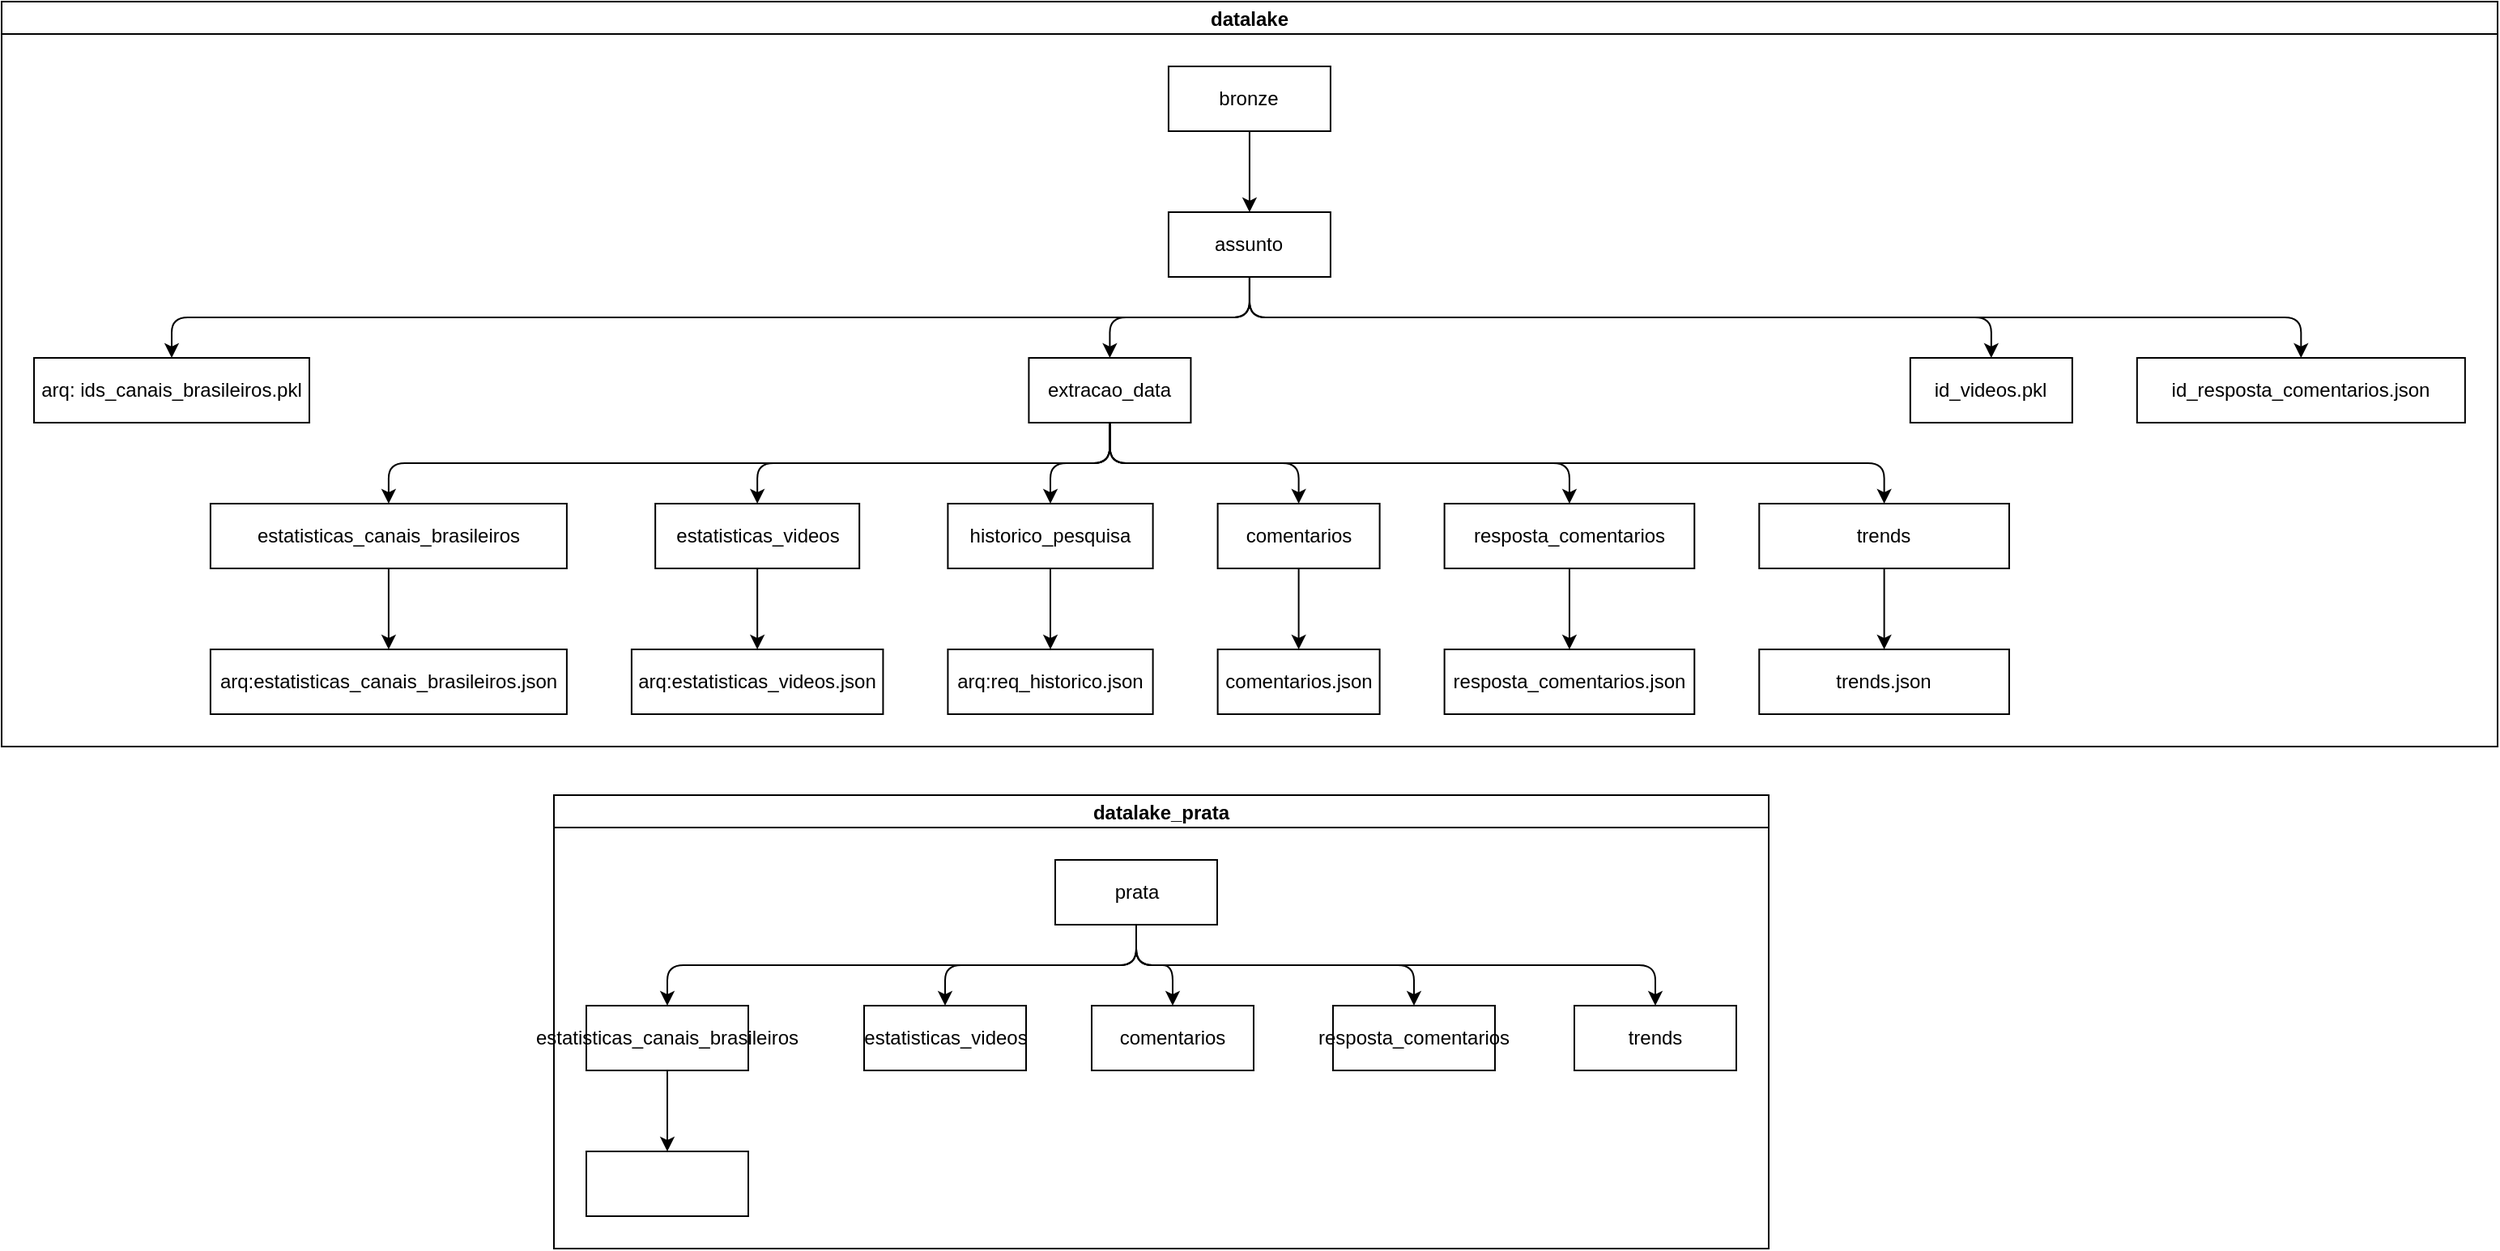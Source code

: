 <mxfile version="24.5.3" type="device">
  <diagram name="Página-1" id="1oK6IXpEQPkTwQP_Tywj">
    <mxGraphModel dx="2261" dy="832" grid="1" gridSize="10" guides="1" tooltips="1" connect="1" arrows="1" fold="1" page="1" pageScale="1" pageWidth="827" pageHeight="1169" math="0" shadow="0">
      <root>
        <mxCell id="0" />
        <mxCell id="1" parent="0" />
        <mxCell id="MQBegtAZe7lp4aGN-AtD-7" value="datalake" style="swimlane;startSize=20;horizontal=1;childLayout=treeLayout;horizontalTree=0;sortEdges=1;resizable=0;containerType=tree;fontSize=12;" vertex="1" parent="1">
          <mxGeometry x="-201" y="40" width="1541" height="460" as="geometry" />
        </mxCell>
        <mxCell id="MQBegtAZe7lp4aGN-AtD-8" value="bronze" style="whiteSpace=wrap;html=1;" vertex="1" parent="MQBegtAZe7lp4aGN-AtD-7">
          <mxGeometry x="720.463" y="40" width="100" height="40" as="geometry" />
        </mxCell>
        <mxCell id="MQBegtAZe7lp4aGN-AtD-9" value="assunto" style="whiteSpace=wrap;html=1;" vertex="1" parent="MQBegtAZe7lp4aGN-AtD-7">
          <mxGeometry x="720.463" y="130" width="100" height="40" as="geometry" />
        </mxCell>
        <mxCell id="MQBegtAZe7lp4aGN-AtD-10" value="" style="edgeStyle=elbowEdgeStyle;elbow=vertical;html=1;rounded=1;curved=0;sourcePerimeterSpacing=0;targetPerimeterSpacing=0;startSize=6;endSize=6;" edge="1" parent="MQBegtAZe7lp4aGN-AtD-7" source="MQBegtAZe7lp4aGN-AtD-8" target="MQBegtAZe7lp4aGN-AtD-9">
          <mxGeometry relative="1" as="geometry" />
        </mxCell>
        <mxCell id="MQBegtAZe7lp4aGN-AtD-13" value="" style="edgeStyle=elbowEdgeStyle;elbow=vertical;html=1;rounded=1;curved=0;sourcePerimeterSpacing=0;targetPerimeterSpacing=0;startSize=6;endSize=6;" edge="1" target="MQBegtAZe7lp4aGN-AtD-14" source="MQBegtAZe7lp4aGN-AtD-9" parent="MQBegtAZe7lp4aGN-AtD-7">
          <mxGeometry relative="1" as="geometry">
            <mxPoint x="-5080.791" y="140" as="sourcePoint" />
          </mxGeometry>
        </mxCell>
        <mxCell id="MQBegtAZe7lp4aGN-AtD-14" value="arq: ids_canais_brasileiros.pkl" style="whiteSpace=wrap;html=1;" vertex="1" parent="MQBegtAZe7lp4aGN-AtD-7">
          <mxGeometry x="20" y="220" width="170" height="40" as="geometry" />
        </mxCell>
        <mxCell id="MQBegtAZe7lp4aGN-AtD-17" value="" style="edgeStyle=elbowEdgeStyle;elbow=vertical;html=1;rounded=1;curved=0;sourcePerimeterSpacing=0;targetPerimeterSpacing=0;startSize=6;endSize=6;" edge="1" target="MQBegtAZe7lp4aGN-AtD-18" source="MQBegtAZe7lp4aGN-AtD-9" parent="MQBegtAZe7lp4aGN-AtD-7">
          <mxGeometry relative="1" as="geometry">
            <mxPoint x="-5010.791" y="230" as="sourcePoint" />
          </mxGeometry>
        </mxCell>
        <mxCell id="MQBegtAZe7lp4aGN-AtD-18" value="extracao_data" style="whiteSpace=wrap;html=1;" vertex="1" parent="MQBegtAZe7lp4aGN-AtD-7">
          <mxGeometry x="634.208" y="220" width="100" height="40" as="geometry" />
        </mxCell>
        <mxCell id="MQBegtAZe7lp4aGN-AtD-21" value="" style="edgeStyle=elbowEdgeStyle;elbow=vertical;html=1;rounded=1;curved=0;sourcePerimeterSpacing=0;targetPerimeterSpacing=0;startSize=6;endSize=6;" edge="1" target="MQBegtAZe7lp4aGN-AtD-22" source="MQBegtAZe7lp4aGN-AtD-18" parent="MQBegtAZe7lp4aGN-AtD-7">
          <mxGeometry relative="1" as="geometry">
            <mxPoint x="-4822.791" y="230" as="sourcePoint" />
          </mxGeometry>
        </mxCell>
        <mxCell id="MQBegtAZe7lp4aGN-AtD-22" value="estatisticas_canais_brasileiros" style="whiteSpace=wrap;html=1;" vertex="1" parent="MQBegtAZe7lp4aGN-AtD-7">
          <mxGeometry x="128.948" y="310" width="220" height="40" as="geometry" />
        </mxCell>
        <mxCell id="MQBegtAZe7lp4aGN-AtD-25" value="" style="edgeStyle=elbowEdgeStyle;elbow=vertical;html=1;rounded=1;curved=0;sourcePerimeterSpacing=0;targetPerimeterSpacing=0;startSize=6;endSize=6;" edge="1" target="MQBegtAZe7lp4aGN-AtD-26" source="MQBegtAZe7lp4aGN-AtD-18" parent="MQBegtAZe7lp4aGN-AtD-7">
          <mxGeometry relative="1" as="geometry">
            <mxPoint x="-4384.991" y="240" as="sourcePoint" />
          </mxGeometry>
        </mxCell>
        <mxCell id="MQBegtAZe7lp4aGN-AtD-26" value="estatisticas_videos" style="whiteSpace=wrap;html=1;" vertex="1" parent="MQBegtAZe7lp4aGN-AtD-7">
          <mxGeometry x="403.578" y="310" width="126" height="40" as="geometry" />
        </mxCell>
        <mxCell id="MQBegtAZe7lp4aGN-AtD-29" value="" style="edgeStyle=elbowEdgeStyle;elbow=vertical;html=1;rounded=1;curved=0;sourcePerimeterSpacing=0;targetPerimeterSpacing=0;startSize=6;endSize=6;" edge="1" target="MQBegtAZe7lp4aGN-AtD-30" source="MQBegtAZe7lp4aGN-AtD-9" parent="MQBegtAZe7lp4aGN-AtD-7">
          <mxGeometry relative="1" as="geometry">
            <mxPoint x="-3938.791" y="240" as="sourcePoint" />
          </mxGeometry>
        </mxCell>
        <mxCell id="MQBegtAZe7lp4aGN-AtD-30" value="id_videos.pkl" style="whiteSpace=wrap;html=1;" vertex="1" parent="MQBegtAZe7lp4aGN-AtD-7">
          <mxGeometry x="1178.416" y="220" width="100" height="40" as="geometry" />
        </mxCell>
        <mxCell id="MQBegtAZe7lp4aGN-AtD-31" value="" style="edgeStyle=elbowEdgeStyle;elbow=vertical;html=1;rounded=1;curved=0;sourcePerimeterSpacing=0;targetPerimeterSpacing=0;startSize=6;endSize=6;" edge="1" target="MQBegtAZe7lp4aGN-AtD-32" source="MQBegtAZe7lp4aGN-AtD-18" parent="MQBegtAZe7lp4aGN-AtD-7">
          <mxGeometry relative="1" as="geometry">
            <mxPoint x="-3649.591" y="240" as="sourcePoint" />
          </mxGeometry>
        </mxCell>
        <mxCell id="MQBegtAZe7lp4aGN-AtD-32" value="historico_pesquisa" style="whiteSpace=wrap;html=1;" vertex="1" parent="MQBegtAZe7lp4aGN-AtD-7">
          <mxGeometry x="584.208" y="310" width="126.6" height="40" as="geometry" />
        </mxCell>
        <mxCell id="MQBegtAZe7lp4aGN-AtD-33" value="" style="edgeStyle=elbowEdgeStyle;elbow=vertical;html=1;rounded=1;curved=0;sourcePerimeterSpacing=0;targetPerimeterSpacing=0;startSize=6;endSize=6;" edge="1" target="MQBegtAZe7lp4aGN-AtD-34" source="MQBegtAZe7lp4aGN-AtD-32" parent="MQBegtAZe7lp4aGN-AtD-7">
          <mxGeometry relative="1" as="geometry">
            <mxPoint x="-3268.951" y="330" as="sourcePoint" />
          </mxGeometry>
        </mxCell>
        <mxCell id="MQBegtAZe7lp4aGN-AtD-34" value="arq:req_historico.json" style="whiteSpace=wrap;html=1;" vertex="1" parent="MQBegtAZe7lp4aGN-AtD-7">
          <mxGeometry x="584.208" y="400" width="126.6" height="40" as="geometry" />
        </mxCell>
        <mxCell id="MQBegtAZe7lp4aGN-AtD-35" value="" style="edgeStyle=elbowEdgeStyle;elbow=vertical;html=1;rounded=1;curved=0;sourcePerimeterSpacing=0;targetPerimeterSpacing=0;startSize=6;endSize=6;" edge="1" target="MQBegtAZe7lp4aGN-AtD-36" source="MQBegtAZe7lp4aGN-AtD-26" parent="MQBegtAZe7lp4aGN-AtD-7">
          <mxGeometry relative="1" as="geometry">
            <mxPoint x="-3268.831" y="330" as="sourcePoint" />
          </mxGeometry>
        </mxCell>
        <mxCell id="MQBegtAZe7lp4aGN-AtD-36" value="arq:estatisticas_videos.json" style="whiteSpace=wrap;html=1;" vertex="1" parent="MQBegtAZe7lp4aGN-AtD-7">
          <mxGeometry x="388.948" y="400" width="155.26" height="40" as="geometry" />
        </mxCell>
        <mxCell id="MQBegtAZe7lp4aGN-AtD-37" value="" style="edgeStyle=elbowEdgeStyle;elbow=vertical;html=1;rounded=1;curved=0;sourcePerimeterSpacing=0;targetPerimeterSpacing=0;startSize=6;endSize=6;" edge="1" target="MQBegtAZe7lp4aGN-AtD-38" source="MQBegtAZe7lp4aGN-AtD-22" parent="MQBegtAZe7lp4aGN-AtD-7">
          <mxGeometry relative="1" as="geometry">
            <mxPoint x="-3268.365" y="330" as="sourcePoint" />
          </mxGeometry>
        </mxCell>
        <mxCell id="MQBegtAZe7lp4aGN-AtD-38" value="arq:estatisticas_canais_brasileiros.json" style="whiteSpace=wrap;html=1;" vertex="1" parent="MQBegtAZe7lp4aGN-AtD-7">
          <mxGeometry x="128.948" y="400" width="220" height="40" as="geometry" />
        </mxCell>
        <mxCell id="MQBegtAZe7lp4aGN-AtD-39" value="" style="edgeStyle=elbowEdgeStyle;elbow=vertical;html=1;rounded=1;curved=0;sourcePerimeterSpacing=0;targetPerimeterSpacing=0;startSize=6;endSize=6;" edge="1" target="MQBegtAZe7lp4aGN-AtD-40" source="MQBegtAZe7lp4aGN-AtD-18" parent="MQBegtAZe7lp4aGN-AtD-7">
          <mxGeometry relative="1" as="geometry">
            <mxPoint x="-3303.535" y="240" as="sourcePoint" />
          </mxGeometry>
        </mxCell>
        <mxCell id="MQBegtAZe7lp4aGN-AtD-40" value="comentarios" style="whiteSpace=wrap;html=1;" vertex="1" parent="MQBegtAZe7lp4aGN-AtD-7">
          <mxGeometry x="750.808" y="310" width="100" height="40" as="geometry" />
        </mxCell>
        <mxCell id="MQBegtAZe7lp4aGN-AtD-41" value="" style="edgeStyle=elbowEdgeStyle;elbow=vertical;html=1;rounded=1;curved=0;sourcePerimeterSpacing=0;targetPerimeterSpacing=0;startSize=6;endSize=6;" edge="1" target="MQBegtAZe7lp4aGN-AtD-42" source="MQBegtAZe7lp4aGN-AtD-40" parent="MQBegtAZe7lp4aGN-AtD-7">
          <mxGeometry relative="1" as="geometry">
            <mxPoint x="-2844.791" y="330" as="sourcePoint" />
          </mxGeometry>
        </mxCell>
        <mxCell id="MQBegtAZe7lp4aGN-AtD-42" value="comentarios.json" style="whiteSpace=wrap;html=1;" vertex="1" parent="MQBegtAZe7lp4aGN-AtD-7">
          <mxGeometry x="750.808" y="400" width="100" height="40" as="geometry" />
        </mxCell>
        <mxCell id="MQBegtAZe7lp4aGN-AtD-43" value="" style="edgeStyle=elbowEdgeStyle;elbow=vertical;html=1;rounded=1;curved=0;sourcePerimeterSpacing=0;targetPerimeterSpacing=0;startSize=6;endSize=6;" edge="1" target="MQBegtAZe7lp4aGN-AtD-44" source="MQBegtAZe7lp4aGN-AtD-9" parent="MQBegtAZe7lp4aGN-AtD-7">
          <mxGeometry relative="1" as="geometry">
            <mxPoint x="-2879.791" y="240" as="sourcePoint" />
          </mxGeometry>
        </mxCell>
        <mxCell id="MQBegtAZe7lp4aGN-AtD-44" value="id_resposta_comentarios.json" style="whiteSpace=wrap;html=1;" vertex="1" parent="MQBegtAZe7lp4aGN-AtD-7">
          <mxGeometry x="1318.416" y="220" width="202.51" height="40" as="geometry" />
        </mxCell>
        <mxCell id="MQBegtAZe7lp4aGN-AtD-45" value="" style="edgeStyle=elbowEdgeStyle;elbow=vertical;html=1;rounded=1;curved=0;sourcePerimeterSpacing=0;targetPerimeterSpacing=0;startSize=6;endSize=6;" edge="1" target="MQBegtAZe7lp4aGN-AtD-46" source="MQBegtAZe7lp4aGN-AtD-18" parent="MQBegtAZe7lp4aGN-AtD-7">
          <mxGeometry relative="1" as="geometry">
            <mxPoint x="-2147.925" y="300" as="sourcePoint" />
          </mxGeometry>
        </mxCell>
        <mxCell id="MQBegtAZe7lp4aGN-AtD-46" value="resposta_comentarios" style="whiteSpace=wrap;html=1;" vertex="1" parent="MQBegtAZe7lp4aGN-AtD-7">
          <mxGeometry x="890.808" y="310" width="154.33" height="40" as="geometry" />
        </mxCell>
        <mxCell id="MQBegtAZe7lp4aGN-AtD-47" value="" style="edgeStyle=elbowEdgeStyle;elbow=vertical;html=1;rounded=1;curved=0;sourcePerimeterSpacing=0;targetPerimeterSpacing=0;startSize=6;endSize=6;" edge="1" target="MQBegtAZe7lp4aGN-AtD-48" source="MQBegtAZe7lp4aGN-AtD-46" parent="MQBegtAZe7lp4aGN-AtD-7">
          <mxGeometry relative="1" as="geometry">
            <mxPoint x="-909.927" y="300" as="sourcePoint" />
          </mxGeometry>
        </mxCell>
        <mxCell id="MQBegtAZe7lp4aGN-AtD-48" value="resposta_comentarios.json" style="whiteSpace=wrap;html=1;" vertex="1" parent="MQBegtAZe7lp4aGN-AtD-7">
          <mxGeometry x="890.808" y="400" width="154.33" height="40" as="geometry" />
        </mxCell>
        <mxCell id="MQBegtAZe7lp4aGN-AtD-51" value="" style="edgeStyle=elbowEdgeStyle;elbow=vertical;html=1;rounded=1;curved=0;sourcePerimeterSpacing=0;targetPerimeterSpacing=0;startSize=6;endSize=6;" edge="1" target="MQBegtAZe7lp4aGN-AtD-52" source="MQBegtAZe7lp4aGN-AtD-18" parent="MQBegtAZe7lp4aGN-AtD-7">
          <mxGeometry relative="1" as="geometry">
            <mxPoint x="-217.731" y="300" as="sourcePoint" />
          </mxGeometry>
        </mxCell>
        <mxCell id="MQBegtAZe7lp4aGN-AtD-52" value="trends" style="whiteSpace=wrap;html=1;" vertex="1" parent="MQBegtAZe7lp4aGN-AtD-7">
          <mxGeometry x="1085.138" y="310" width="154.33" height="40" as="geometry" />
        </mxCell>
        <mxCell id="MQBegtAZe7lp4aGN-AtD-53" value="" style="edgeStyle=elbowEdgeStyle;elbow=vertical;html=1;rounded=1;curved=0;sourcePerimeterSpacing=0;targetPerimeterSpacing=0;startSize=6;endSize=6;" edge="1" target="MQBegtAZe7lp4aGN-AtD-54" source="MQBegtAZe7lp4aGN-AtD-52" parent="MQBegtAZe7lp4aGN-AtD-7">
          <mxGeometry relative="1" as="geometry">
            <mxPoint x="483" y="300" as="sourcePoint" />
          </mxGeometry>
        </mxCell>
        <mxCell id="MQBegtAZe7lp4aGN-AtD-54" value="trends.json" style="whiteSpace=wrap;html=1;" vertex="1" parent="MQBegtAZe7lp4aGN-AtD-7">
          <mxGeometry x="1085.138" y="400" width="154.33" height="40" as="geometry" />
        </mxCell>
        <mxCell id="MQBegtAZe7lp4aGN-AtD-55" value="datalake_prata" style="swimlane;startSize=20;horizontal=1;childLayout=treeLayout;horizontalTree=0;sortEdges=1;resizable=0;containerType=tree;fontSize=12;" vertex="1" parent="1">
          <mxGeometry x="140" y="530" width="750" height="280" as="geometry" />
        </mxCell>
        <mxCell id="MQBegtAZe7lp4aGN-AtD-56" value="prata" style="whiteSpace=wrap;html=1;" vertex="1" parent="MQBegtAZe7lp4aGN-AtD-55">
          <mxGeometry x="309.5" y="40" width="100" height="40" as="geometry" />
        </mxCell>
        <mxCell id="MQBegtAZe7lp4aGN-AtD-57" value="estatisticas_canais_brasileiros" style="whiteSpace=wrap;html=1;" vertex="1" parent="MQBegtAZe7lp4aGN-AtD-55">
          <mxGeometry x="20" y="130" width="100" height="40" as="geometry" />
        </mxCell>
        <mxCell id="MQBegtAZe7lp4aGN-AtD-58" value="" style="edgeStyle=elbowEdgeStyle;elbow=vertical;html=1;rounded=1;curved=0;sourcePerimeterSpacing=0;targetPerimeterSpacing=0;startSize=6;endSize=6;" edge="1" parent="MQBegtAZe7lp4aGN-AtD-55" source="MQBegtAZe7lp4aGN-AtD-56" target="MQBegtAZe7lp4aGN-AtD-57">
          <mxGeometry relative="1" as="geometry" />
        </mxCell>
        <mxCell id="MQBegtAZe7lp4aGN-AtD-61" value="" style="edgeStyle=elbowEdgeStyle;elbow=vertical;html=1;rounded=1;curved=0;sourcePerimeterSpacing=0;targetPerimeterSpacing=0;startSize=6;endSize=6;" edge="1" target="MQBegtAZe7lp4aGN-AtD-62" source="MQBegtAZe7lp4aGN-AtD-57" parent="MQBegtAZe7lp4aGN-AtD-55">
          <mxGeometry relative="1" as="geometry">
            <mxPoint x="-1584" y="610" as="sourcePoint" />
          </mxGeometry>
        </mxCell>
        <mxCell id="MQBegtAZe7lp4aGN-AtD-62" value="" style="whiteSpace=wrap;html=1;" vertex="1" parent="MQBegtAZe7lp4aGN-AtD-55">
          <mxGeometry x="20" y="220" width="100" height="40" as="geometry" />
        </mxCell>
        <mxCell id="MQBegtAZe7lp4aGN-AtD-63" value="" style="edgeStyle=elbowEdgeStyle;elbow=vertical;html=1;rounded=1;curved=0;sourcePerimeterSpacing=0;targetPerimeterSpacing=0;startSize=6;endSize=6;" edge="1" target="MQBegtAZe7lp4aGN-AtD-64" source="MQBegtAZe7lp4aGN-AtD-56" parent="MQBegtAZe7lp4aGN-AtD-55">
          <mxGeometry relative="1" as="geometry">
            <mxPoint x="-1584" y="610" as="sourcePoint" />
          </mxGeometry>
        </mxCell>
        <mxCell id="MQBegtAZe7lp4aGN-AtD-64" value="estatisticas_videos" style="whiteSpace=wrap;html=1;" vertex="1" parent="MQBegtAZe7lp4aGN-AtD-55">
          <mxGeometry x="191.5" y="130" width="100" height="40" as="geometry" />
        </mxCell>
        <mxCell id="MQBegtAZe7lp4aGN-AtD-68" value="" style="edgeStyle=elbowEdgeStyle;elbow=vertical;html=1;rounded=1;curved=0;sourcePerimeterSpacing=0;targetPerimeterSpacing=0;startSize=6;endSize=6;" edge="1" target="MQBegtAZe7lp4aGN-AtD-69" source="MQBegtAZe7lp4aGN-AtD-56" parent="MQBegtAZe7lp4aGN-AtD-55">
          <mxGeometry relative="1" as="geometry">
            <mxPoint x="-807" y="610" as="sourcePoint" />
          </mxGeometry>
        </mxCell>
        <mxCell id="MQBegtAZe7lp4aGN-AtD-69" value="comentarios" style="whiteSpace=wrap;html=1;" vertex="1" parent="MQBegtAZe7lp4aGN-AtD-55">
          <mxGeometry x="332" y="130" width="100" height="40" as="geometry" />
        </mxCell>
        <mxCell id="MQBegtAZe7lp4aGN-AtD-70" value="" style="edgeStyle=elbowEdgeStyle;elbow=vertical;html=1;rounded=1;curved=0;sourcePerimeterSpacing=0;targetPerimeterSpacing=0;startSize=6;endSize=6;" edge="1" target="MQBegtAZe7lp4aGN-AtD-71" source="MQBegtAZe7lp4aGN-AtD-56" parent="MQBegtAZe7lp4aGN-AtD-55">
          <mxGeometry relative="1" as="geometry">
            <mxPoint x="-464" y="610" as="sourcePoint" />
          </mxGeometry>
        </mxCell>
        <mxCell id="MQBegtAZe7lp4aGN-AtD-71" value="resposta_comentarios" style="whiteSpace=wrap;html=1;" vertex="1" parent="MQBegtAZe7lp4aGN-AtD-55">
          <mxGeometry x="481" y="130" width="100" height="40" as="geometry" />
        </mxCell>
        <mxCell id="MQBegtAZe7lp4aGN-AtD-72" value="" style="edgeStyle=elbowEdgeStyle;elbow=vertical;html=1;rounded=1;curved=0;sourcePerimeterSpacing=0;targetPerimeterSpacing=0;startSize=6;endSize=6;" edge="1" target="MQBegtAZe7lp4aGN-AtD-73" source="MQBegtAZe7lp4aGN-AtD-56" parent="MQBegtAZe7lp4aGN-AtD-55">
          <mxGeometry relative="1" as="geometry">
            <mxPoint x="19.5" y="610" as="sourcePoint" />
          </mxGeometry>
        </mxCell>
        <mxCell id="MQBegtAZe7lp4aGN-AtD-73" value="trends" style="whiteSpace=wrap;html=1;" vertex="1" parent="MQBegtAZe7lp4aGN-AtD-55">
          <mxGeometry x="630" y="130" width="100" height="40" as="geometry" />
        </mxCell>
      </root>
    </mxGraphModel>
  </diagram>
</mxfile>
